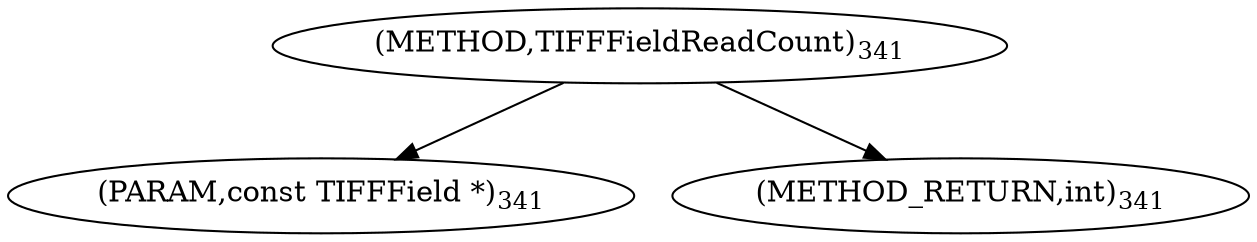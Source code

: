 digraph "TIFFFieldReadCount" {  
"8451" [label = <(METHOD,TIFFFieldReadCount)<SUB>341</SUB>> ]
"8452" [label = <(PARAM,const TIFFField *)<SUB>341</SUB>> ]
"8453" [label = <(METHOD_RETURN,int)<SUB>341</SUB>> ]
  "8451" -> "8452" 
  "8451" -> "8453" 
}
